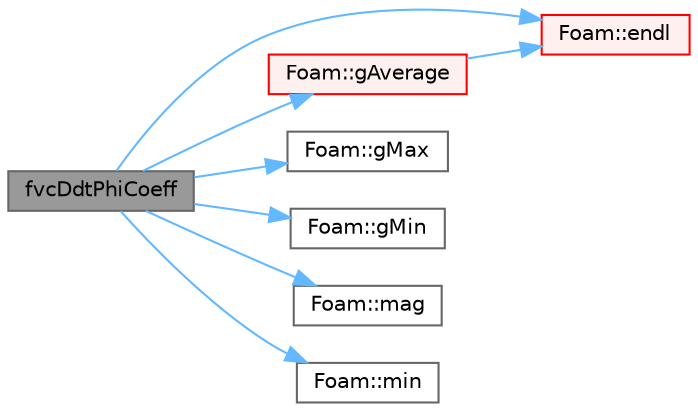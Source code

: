 digraph "fvcDdtPhiCoeff"
{
 // LATEX_PDF_SIZE
  bgcolor="transparent";
  edge [fontname=Helvetica,fontsize=10,labelfontname=Helvetica,labelfontsize=10];
  node [fontname=Helvetica,fontsize=10,shape=box,height=0.2,width=0.4];
  rankdir="LR";
  Node1 [id="Node000001",label="fvcDdtPhiCoeff",height=0.2,width=0.4,color="gray40", fillcolor="grey60", style="filled", fontcolor="black",tooltip=" "];
  Node1 -> Node2 [id="edge1_Node000001_Node000002",color="steelblue1",style="solid",tooltip=" "];
  Node2 [id="Node000002",label="Foam::endl",height=0.2,width=0.4,color="red", fillcolor="#FFF0F0", style="filled",URL="$namespaceFoam.html#a7d5eca45a323264dc5fe811500ebda47",tooltip=" "];
  Node1 -> Node6 [id="edge2_Node000001_Node000006",color="steelblue1",style="solid",tooltip=" "];
  Node6 [id="Node000006",label="Foam::gAverage",height=0.2,width=0.4,color="red", fillcolor="#FFF0F0", style="filled",URL="$namespaceFoam.html#ab45e56189711a2e5cdd381a0e2b6cc5c",tooltip=" "];
  Node6 -> Node2 [id="edge3_Node000006_Node000002",color="steelblue1",style="solid",tooltip=" "];
  Node1 -> Node25 [id="edge4_Node000001_Node000025",color="steelblue1",style="solid",tooltip=" "];
  Node25 [id="Node000025",label="Foam::gMax",height=0.2,width=0.4,color="grey40", fillcolor="white", style="filled",URL="$namespaceFoam.html#ae8d631fb8e841947408bb711abfb1e67",tooltip=" "];
  Node1 -> Node26 [id="edge5_Node000001_Node000026",color="steelblue1",style="solid",tooltip=" "];
  Node26 [id="Node000026",label="Foam::gMin",height=0.2,width=0.4,color="grey40", fillcolor="white", style="filled",URL="$namespaceFoam.html#aca330ee6cfe7d602300dbc5905f8c9f6",tooltip=" "];
  Node1 -> Node27 [id="edge6_Node000001_Node000027",color="steelblue1",style="solid",tooltip=" "];
  Node27 [id="Node000027",label="Foam::mag",height=0.2,width=0.4,color="grey40", fillcolor="white", style="filled",URL="$namespaceFoam.html#a8ac5b57f98f906c36b8a4e989a77dbba",tooltip=" "];
  Node1 -> Node28 [id="edge7_Node000001_Node000028",color="steelblue1",style="solid",tooltip=" "];
  Node28 [id="Node000028",label="Foam::min",height=0.2,width=0.4,color="grey40", fillcolor="white", style="filled",URL="$namespaceFoam.html#a96b65441175bbfb9a869045dc05fb0b9",tooltip=" "];
}
